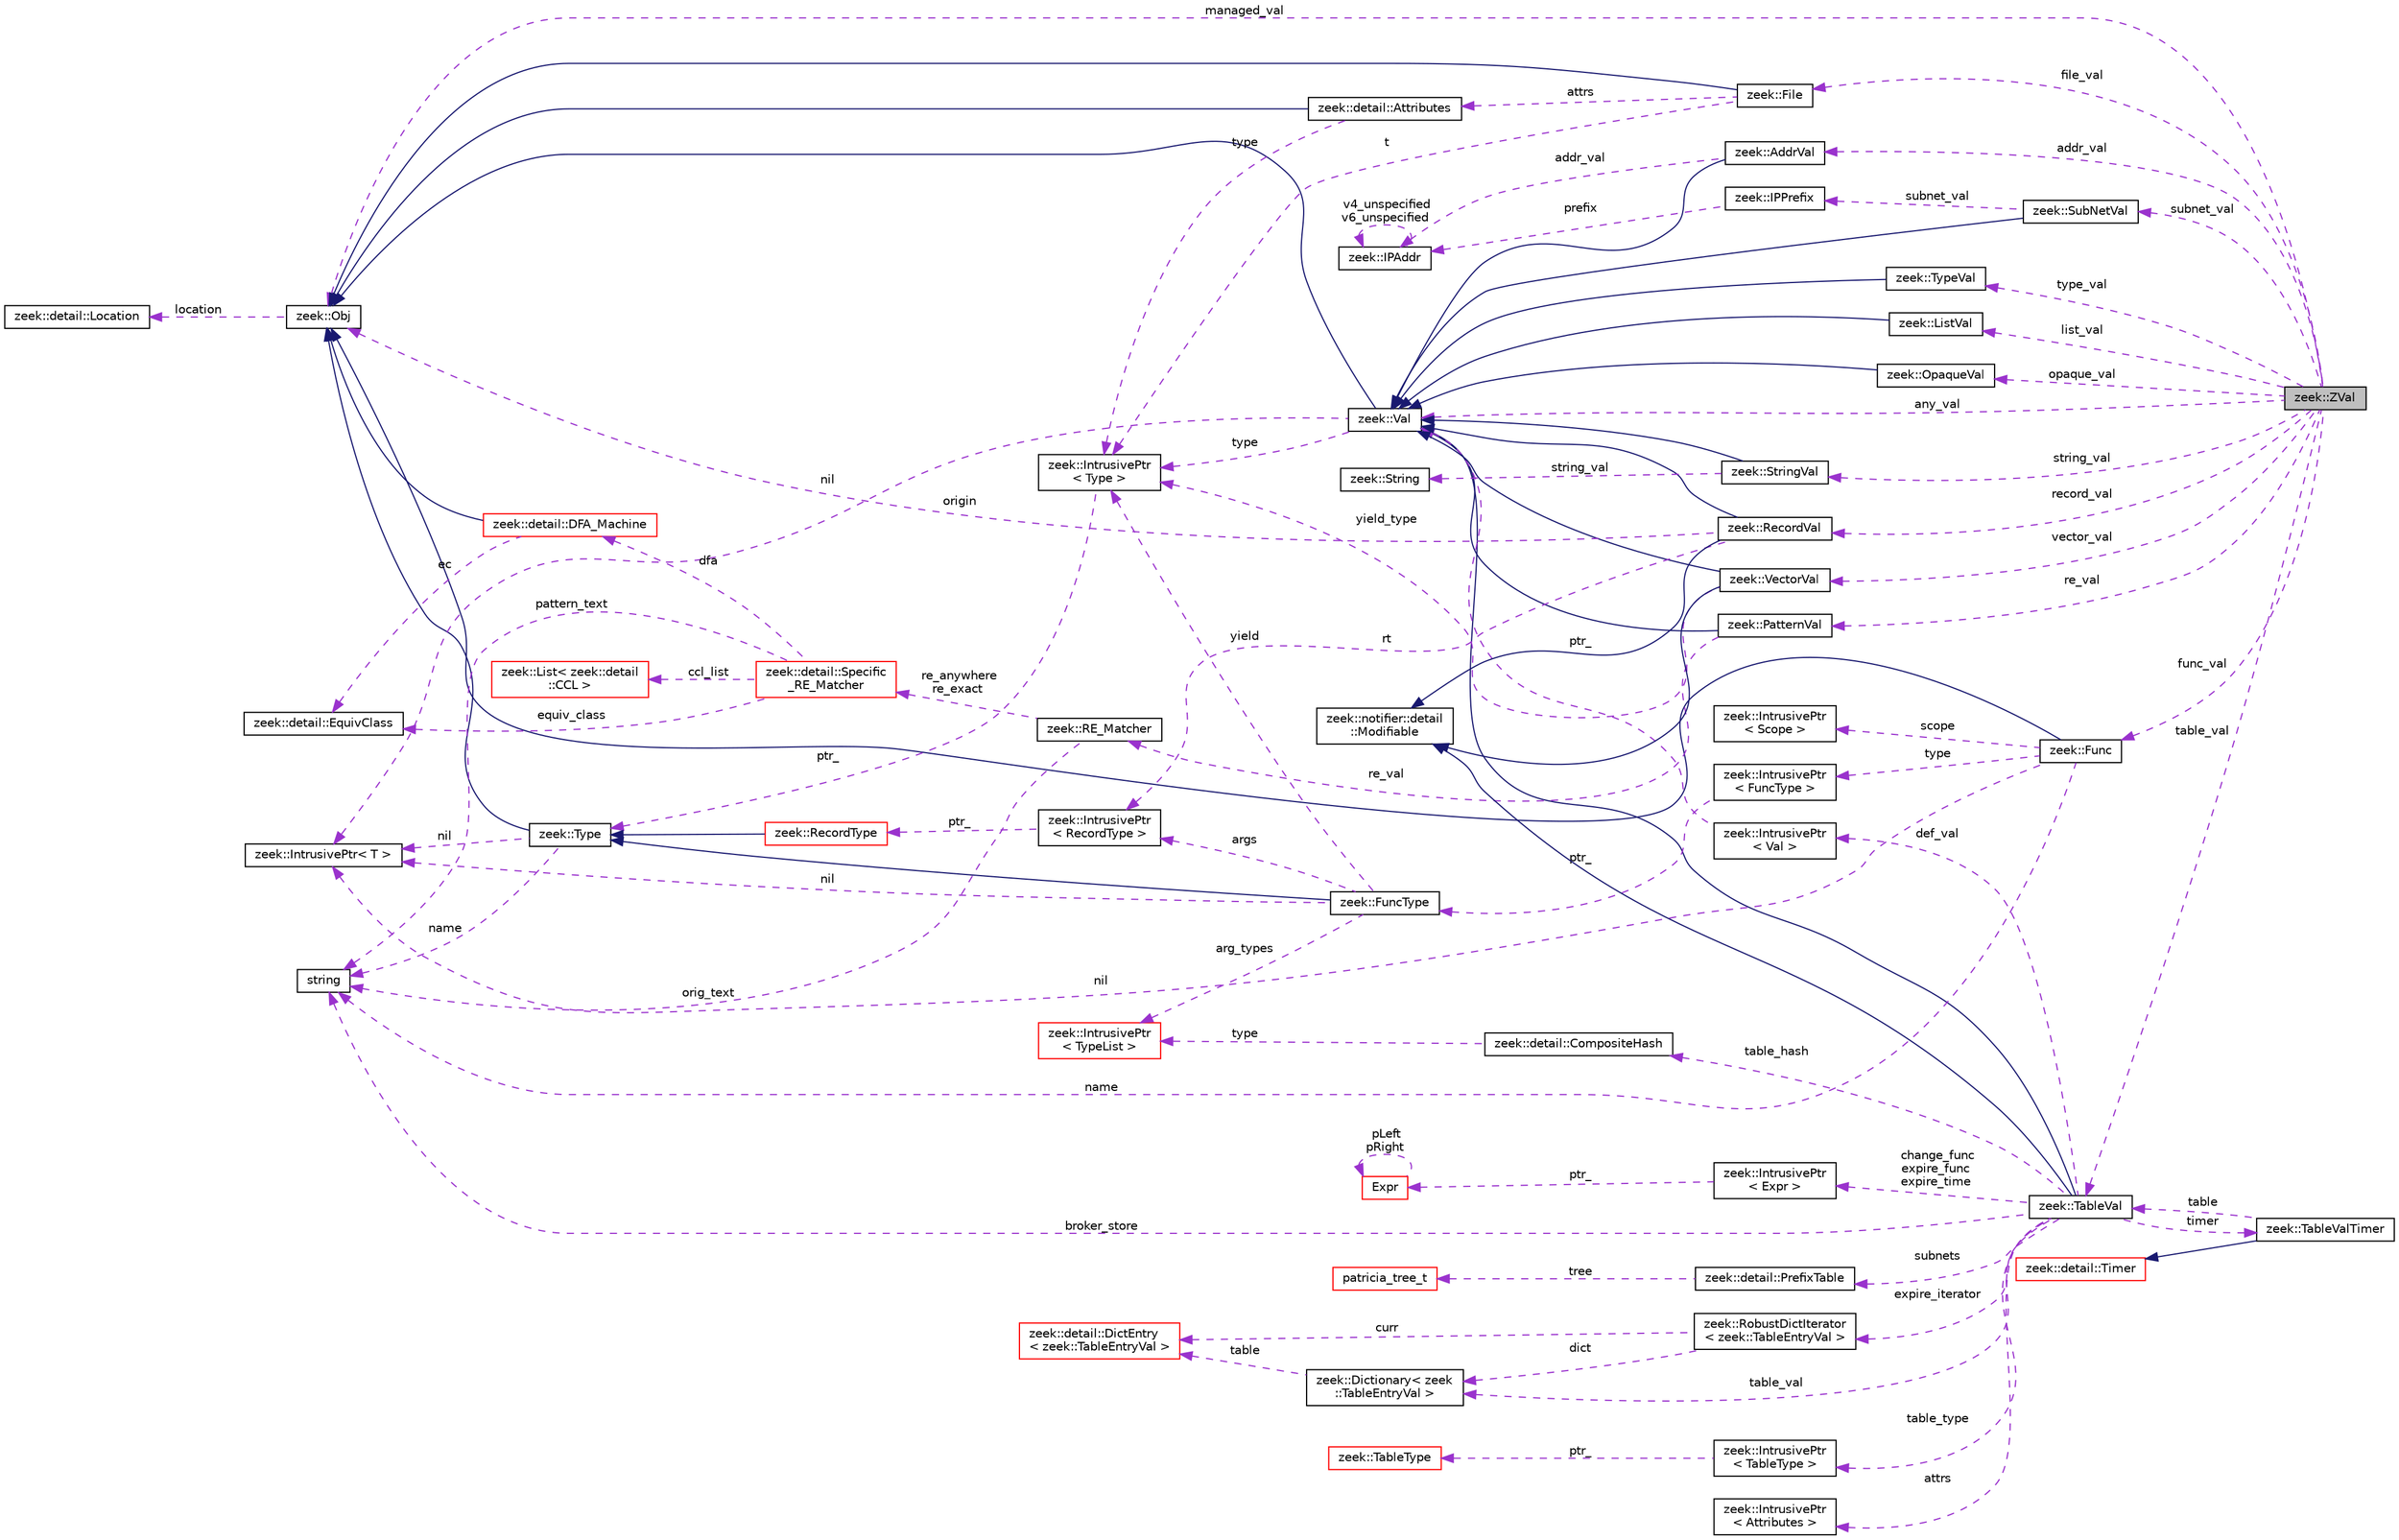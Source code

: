 digraph "zeek::ZVal"
{
 // LATEX_PDF_SIZE
  edge [fontname="Helvetica",fontsize="10",labelfontname="Helvetica",labelfontsize="10"];
  node [fontname="Helvetica",fontsize="10",shape=record];
  rankdir="LR";
  Node1 [label="zeek::ZVal",height=0.2,width=0.4,color="black", fillcolor="grey75", style="filled", fontcolor="black",tooltip=" "];
  Node2 -> Node1 [dir="back",color="darkorchid3",fontsize="10",style="dashed",label=" string_val" ,fontname="Helvetica"];
  Node2 [label="zeek::StringVal",height=0.2,width=0.4,color="black", fillcolor="white", style="filled",URL="$da/d6f/classzeek_1_1StringVal.html",tooltip=" "];
  Node3 -> Node2 [dir="back",color="midnightblue",fontsize="10",style="solid",fontname="Helvetica"];
  Node3 [label="zeek::Val",height=0.2,width=0.4,color="black", fillcolor="white", style="filled",URL="$de/d49/classzeek_1_1Val.html",tooltip=" "];
  Node4 -> Node3 [dir="back",color="midnightblue",fontsize="10",style="solid",fontname="Helvetica"];
  Node4 [label="zeek::Obj",height=0.2,width=0.4,color="black", fillcolor="white", style="filled",URL="$dd/df1/classzeek_1_1Obj.html",tooltip=" "];
  Node5 -> Node4 [dir="back",color="darkorchid3",fontsize="10",style="dashed",label=" location" ,fontname="Helvetica"];
  Node5 [label="zeek::detail::Location",height=0.2,width=0.4,color="black", fillcolor="white", style="filled",URL="$d5/d1d/classzeek_1_1detail_1_1Location.html",tooltip=" "];
  Node6 -> Node3 [dir="back",color="darkorchid3",fontsize="10",style="dashed",label=" nil" ,fontname="Helvetica"];
  Node6 [label="zeek::IntrusivePtr\< T \>",height=0.2,width=0.4,color="black", fillcolor="white", style="filled",URL="$d6/dba/classzeek_1_1IntrusivePtr.html",tooltip=" "];
  Node7 -> Node3 [dir="back",color="darkorchid3",fontsize="10",style="dashed",label=" type" ,fontname="Helvetica"];
  Node7 [label="zeek::IntrusivePtr\l\< Type \>",height=0.2,width=0.4,color="black", fillcolor="white", style="filled",URL="$d6/dba/classzeek_1_1IntrusivePtr.html",tooltip=" "];
  Node8 -> Node7 [dir="back",color="darkorchid3",fontsize="10",style="dashed",label=" ptr_" ,fontname="Helvetica"];
  Node8 [label="zeek::Type",height=0.2,width=0.4,color="black", fillcolor="white", style="filled",URL="$d0/d4f/classzeek_1_1Type.html",tooltip=" "];
  Node4 -> Node8 [dir="back",color="midnightblue",fontsize="10",style="solid",fontname="Helvetica"];
  Node6 -> Node8 [dir="back",color="darkorchid3",fontsize="10",style="dashed",label=" nil" ,fontname="Helvetica"];
  Node9 -> Node8 [dir="back",color="darkorchid3",fontsize="10",style="dashed",label=" name" ,fontname="Helvetica"];
  Node9 [label="string",height=0.2,width=0.4,color="black", fillcolor="white", style="filled",tooltip=" "];
  Node10 -> Node2 [dir="back",color="darkorchid3",fontsize="10",style="dashed",label=" string_val" ,fontname="Helvetica"];
  Node10 [label="zeek::String",height=0.2,width=0.4,color="black", fillcolor="white", style="filled",URL="$da/d99/classzeek_1_1String.html",tooltip=" "];
  Node11 -> Node1 [dir="back",color="darkorchid3",fontsize="10",style="dashed",label=" addr_val" ,fontname="Helvetica"];
  Node11 [label="zeek::AddrVal",height=0.2,width=0.4,color="black", fillcolor="white", style="filled",URL="$de/d68/classzeek_1_1AddrVal.html",tooltip=" "];
  Node3 -> Node11 [dir="back",color="midnightblue",fontsize="10",style="solid",fontname="Helvetica"];
  Node12 -> Node11 [dir="back",color="darkorchid3",fontsize="10",style="dashed",label=" addr_val" ,fontname="Helvetica"];
  Node12 [label="zeek::IPAddr",height=0.2,width=0.4,color="black", fillcolor="white", style="filled",URL="$df/de6/classzeek_1_1IPAddr.html",tooltip=" "];
  Node12 -> Node12 [dir="back",color="darkorchid3",fontsize="10",style="dashed",label=" v4_unspecified\nv6_unspecified" ,fontname="Helvetica"];
  Node13 -> Node1 [dir="back",color="darkorchid3",fontsize="10",style="dashed",label=" subnet_val" ,fontname="Helvetica"];
  Node13 [label="zeek::SubNetVal",height=0.2,width=0.4,color="black", fillcolor="white", style="filled",URL="$d0/d18/classzeek_1_1SubNetVal.html",tooltip=" "];
  Node3 -> Node13 [dir="back",color="midnightblue",fontsize="10",style="solid",fontname="Helvetica"];
  Node14 -> Node13 [dir="back",color="darkorchid3",fontsize="10",style="dashed",label=" subnet_val" ,fontname="Helvetica"];
  Node14 [label="zeek::IPPrefix",height=0.2,width=0.4,color="black", fillcolor="white", style="filled",URL="$de/d44/classzeek_1_1IPPrefix.html",tooltip=" "];
  Node12 -> Node14 [dir="back",color="darkorchid3",fontsize="10",style="dashed",label=" prefix" ,fontname="Helvetica"];
  Node15 -> Node1 [dir="back",color="darkorchid3",fontsize="10",style="dashed",label=" file_val" ,fontname="Helvetica"];
  Node15 [label="zeek::File",height=0.2,width=0.4,color="black", fillcolor="white", style="filled",URL="$da/dee/classzeek_1_1File.html",tooltip=" "];
  Node4 -> Node15 [dir="back",color="midnightblue",fontsize="10",style="solid",fontname="Helvetica"];
  Node7 -> Node15 [dir="back",color="darkorchid3",fontsize="10",style="dashed",label=" t" ,fontname="Helvetica"];
  Node16 -> Node15 [dir="back",color="darkorchid3",fontsize="10",style="dashed",label=" attrs" ,fontname="Helvetica"];
  Node16 [label="zeek::detail::Attributes",height=0.2,width=0.4,color="black", fillcolor="white", style="filled",URL="$da/d09/classzeek_1_1detail_1_1Attributes.html",tooltip=" "];
  Node4 -> Node16 [dir="back",color="midnightblue",fontsize="10",style="solid",fontname="Helvetica"];
  Node7 -> Node16 [dir="back",color="darkorchid3",fontsize="10",style="dashed",label=" type" ,fontname="Helvetica"];
  Node17 -> Node1 [dir="back",color="darkorchid3",fontsize="10",style="dashed",label=" func_val" ,fontname="Helvetica"];
  Node17 [label="zeek::Func",height=0.2,width=0.4,color="black", fillcolor="white", style="filled",URL="$d5/d7c/classzeek_1_1Func.html",tooltip=" "];
  Node4 -> Node17 [dir="back",color="midnightblue",fontsize="10",style="solid",fontname="Helvetica"];
  Node6 -> Node17 [dir="back",color="darkorchid3",fontsize="10",style="dashed",label=" nil" ,fontname="Helvetica"];
  Node18 -> Node17 [dir="back",color="darkorchid3",fontsize="10",style="dashed",label=" scope" ,fontname="Helvetica"];
  Node18 [label="zeek::IntrusivePtr\l\< Scope \>",height=0.2,width=0.4,color="black", fillcolor="white", style="filled",URL="$d6/dba/classzeek_1_1IntrusivePtr.html",tooltip=" "];
  Node19 -> Node17 [dir="back",color="darkorchid3",fontsize="10",style="dashed",label=" type" ,fontname="Helvetica"];
  Node19 [label="zeek::IntrusivePtr\l\< FuncType \>",height=0.2,width=0.4,color="black", fillcolor="white", style="filled",URL="$d6/dba/classzeek_1_1IntrusivePtr.html",tooltip=" "];
  Node20 -> Node19 [dir="back",color="darkorchid3",fontsize="10",style="dashed",label=" ptr_" ,fontname="Helvetica"];
  Node20 [label="zeek::FuncType",height=0.2,width=0.4,color="black", fillcolor="white", style="filled",URL="$da/ddd/classzeek_1_1FuncType.html",tooltip=" "];
  Node8 -> Node20 [dir="back",color="midnightblue",fontsize="10",style="solid",fontname="Helvetica"];
  Node6 -> Node20 [dir="back",color="darkorchid3",fontsize="10",style="dashed",label=" nil" ,fontname="Helvetica"];
  Node21 -> Node20 [dir="back",color="darkorchid3",fontsize="10",style="dashed",label=" args" ,fontname="Helvetica"];
  Node21 [label="zeek::IntrusivePtr\l\< RecordType \>",height=0.2,width=0.4,color="black", fillcolor="white", style="filled",URL="$d6/dba/classzeek_1_1IntrusivePtr.html",tooltip=" "];
  Node22 -> Node21 [dir="back",color="darkorchid3",fontsize="10",style="dashed",label=" ptr_" ,fontname="Helvetica"];
  Node22 [label="zeek::RecordType",height=0.2,width=0.4,color="red", fillcolor="white", style="filled",URL="$df/d5b/classzeek_1_1RecordType.html",tooltip=" "];
  Node8 -> Node22 [dir="back",color="midnightblue",fontsize="10",style="solid",fontname="Helvetica"];
  Node24 -> Node20 [dir="back",color="darkorchid3",fontsize="10",style="dashed",label=" arg_types" ,fontname="Helvetica"];
  Node24 [label="zeek::IntrusivePtr\l\< TypeList \>",height=0.2,width=0.4,color="red", fillcolor="white", style="filled",URL="$d6/dba/classzeek_1_1IntrusivePtr.html",tooltip=" "];
  Node7 -> Node20 [dir="back",color="darkorchid3",fontsize="10",style="dashed",label=" yield" ,fontname="Helvetica"];
  Node9 -> Node17 [dir="back",color="darkorchid3",fontsize="10",style="dashed",label=" name" ,fontname="Helvetica"];
  Node26 -> Node1 [dir="back",color="darkorchid3",fontsize="10",style="dashed",label=" list_val" ,fontname="Helvetica"];
  Node26 [label="zeek::ListVal",height=0.2,width=0.4,color="black", fillcolor="white", style="filled",URL="$d7/db1/classzeek_1_1ListVal.html",tooltip=" "];
  Node3 -> Node26 [dir="back",color="midnightblue",fontsize="10",style="solid",fontname="Helvetica"];
  Node27 -> Node1 [dir="back",color="darkorchid3",fontsize="10",style="dashed",label=" opaque_val" ,fontname="Helvetica"];
  Node27 [label="zeek::OpaqueVal",height=0.2,width=0.4,color="black", fillcolor="white", style="filled",URL="$d9/d9b/classzeek_1_1OpaqueVal.html",tooltip=" "];
  Node3 -> Node27 [dir="back",color="midnightblue",fontsize="10",style="solid",fontname="Helvetica"];
  Node28 -> Node1 [dir="back",color="darkorchid3",fontsize="10",style="dashed",label=" re_val" ,fontname="Helvetica"];
  Node28 [label="zeek::PatternVal",height=0.2,width=0.4,color="black", fillcolor="white", style="filled",URL="$dd/d0b/classzeek_1_1PatternVal.html",tooltip=" "];
  Node3 -> Node28 [dir="back",color="midnightblue",fontsize="10",style="solid",fontname="Helvetica"];
  Node29 -> Node28 [dir="back",color="darkorchid3",fontsize="10",style="dashed",label=" re_val" ,fontname="Helvetica"];
  Node29 [label="zeek::RE_Matcher",height=0.2,width=0.4,color="black", fillcolor="white", style="filled",URL="$d5/de4/classzeek_1_1RE__Matcher.html",tooltip=" "];
  Node9 -> Node29 [dir="back",color="darkorchid3",fontsize="10",style="dashed",label=" orig_text" ,fontname="Helvetica"];
  Node30 -> Node29 [dir="back",color="darkorchid3",fontsize="10",style="dashed",label=" re_anywhere\nre_exact" ,fontname="Helvetica"];
  Node30 [label="zeek::detail::Specific\l_RE_Matcher",height=0.2,width=0.4,color="red", fillcolor="white", style="filled",URL="$df/d02/classzeek_1_1detail_1_1Specific__RE__Matcher.html",tooltip=" "];
  Node9 -> Node30 [dir="back",color="darkorchid3",fontsize="10",style="dashed",label=" pattern_text" ,fontname="Helvetica"];
  Node31 -> Node30 [dir="back",color="darkorchid3",fontsize="10",style="dashed",label=" ccl_list" ,fontname="Helvetica"];
  Node31 [label="zeek::List\< zeek::detail\l::CCL \>",height=0.2,width=0.4,color="red", fillcolor="white", style="filled",URL="$d2/d8d/classzeek_1_1List.html",tooltip=" "];
  Node33 -> Node30 [dir="back",color="darkorchid3",fontsize="10",style="dashed",label=" equiv_class" ,fontname="Helvetica"];
  Node33 [label="zeek::detail::EquivClass",height=0.2,width=0.4,color="black", fillcolor="white", style="filled",URL="$d7/d37/classzeek_1_1detail_1_1EquivClass.html",tooltip=" "];
  Node34 -> Node30 [dir="back",color="darkorchid3",fontsize="10",style="dashed",label=" dfa" ,fontname="Helvetica"];
  Node34 [label="zeek::detail::DFA_Machine",height=0.2,width=0.4,color="red", fillcolor="white", style="filled",URL="$d5/dd7/classzeek_1_1detail_1_1DFA__Machine.html",tooltip=" "];
  Node4 -> Node34 [dir="back",color="midnightblue",fontsize="10",style="solid",fontname="Helvetica"];
  Node33 -> Node34 [dir="back",color="darkorchid3",fontsize="10",style="dashed",label=" ec" ,fontname="Helvetica"];
  Node40 -> Node1 [dir="back",color="darkorchid3",fontsize="10",style="dashed",label=" table_val" ,fontname="Helvetica"];
  Node40 [label="zeek::TableVal",height=0.2,width=0.4,color="black", fillcolor="white", style="filled",URL="$d6/d3f/classzeek_1_1TableVal.html",tooltip=" "];
  Node3 -> Node40 [dir="back",color="midnightblue",fontsize="10",style="solid",fontname="Helvetica"];
  Node41 -> Node40 [dir="back",color="midnightblue",fontsize="10",style="solid",fontname="Helvetica"];
  Node41 [label="zeek::notifier::detail\l::Modifiable",height=0.2,width=0.4,color="black", fillcolor="white", style="filled",URL="$d8/d87/classzeek_1_1notifier_1_1detail_1_1Modifiable.html",tooltip=" "];
  Node42 -> Node40 [dir="back",color="darkorchid3",fontsize="10",style="dashed",label=" table_type" ,fontname="Helvetica"];
  Node42 [label="zeek::IntrusivePtr\l\< TableType \>",height=0.2,width=0.4,color="black", fillcolor="white", style="filled",URL="$d6/dba/classzeek_1_1IntrusivePtr.html",tooltip=" "];
  Node43 -> Node42 [dir="back",color="darkorchid3",fontsize="10",style="dashed",label=" ptr_" ,fontname="Helvetica"];
  Node43 [label="zeek::TableType",height=0.2,width=0.4,color="red", fillcolor="white", style="filled",URL="$d8/d4c/classzeek_1_1TableType.html",tooltip=" "];
  Node45 -> Node40 [dir="back",color="darkorchid3",fontsize="10",style="dashed",label=" table_hash" ,fontname="Helvetica"];
  Node45 [label="zeek::detail::CompositeHash",height=0.2,width=0.4,color="black", fillcolor="white", style="filled",URL="$d6/db2/classzeek_1_1detail_1_1CompositeHash.html",tooltip=" "];
  Node24 -> Node45 [dir="back",color="darkorchid3",fontsize="10",style="dashed",label=" type" ,fontname="Helvetica"];
  Node46 -> Node40 [dir="back",color="darkorchid3",fontsize="10",style="dashed",label=" attrs" ,fontname="Helvetica"];
  Node46 [label="zeek::IntrusivePtr\l\< Attributes \>",height=0.2,width=0.4,color="black", fillcolor="white", style="filled",URL="$d6/dba/classzeek_1_1IntrusivePtr.html",tooltip=" "];
  Node47 -> Node40 [dir="back",color="darkorchid3",fontsize="10",style="dashed",label=" change_func\nexpire_func\nexpire_time" ,fontname="Helvetica"];
  Node47 [label="zeek::IntrusivePtr\l\< Expr \>",height=0.2,width=0.4,color="black", fillcolor="white", style="filled",URL="$d6/dba/classzeek_1_1IntrusivePtr.html",tooltip=" "];
  Node48 -> Node47 [dir="back",color="darkorchid3",fontsize="10",style="dashed",label=" ptr_" ,fontname="Helvetica"];
  Node48 [label="Expr",height=0.2,width=0.4,color="red", fillcolor="white", style="filled",URL="$db/d1b/sqlite3_8c.html#d4/dfb/structExpr",tooltip=" "];
  Node48 -> Node48 [dir="back",color="darkorchid3",fontsize="10",style="dashed",label=" pLeft\npRight" ,fontname="Helvetica"];
  Node74 -> Node40 [dir="back",color="darkorchid3",fontsize="10",style="dashed",label=" timer" ,fontname="Helvetica"];
  Node74 [label="zeek::TableValTimer",height=0.2,width=0.4,color="black", fillcolor="white", style="filled",URL="$db/de5/classzeek_1_1TableValTimer.html",tooltip=" "];
  Node75 -> Node74 [dir="back",color="midnightblue",fontsize="10",style="solid",fontname="Helvetica"];
  Node75 [label="zeek::detail::Timer",height=0.2,width=0.4,color="red", fillcolor="white", style="filled",URL="$d1/da2/classzeek_1_1detail_1_1Timer.html",tooltip=" "];
  Node40 -> Node74 [dir="back",color="darkorchid3",fontsize="10",style="dashed",label=" table" ,fontname="Helvetica"];
  Node77 -> Node40 [dir="back",color="darkorchid3",fontsize="10",style="dashed",label=" expire_iterator" ,fontname="Helvetica"];
  Node77 [label="zeek::RobustDictIterator\l\< zeek::TableEntryVal \>",height=0.2,width=0.4,color="black", fillcolor="white", style="filled",URL="$dd/da3/classzeek_1_1RobustDictIterator.html",tooltip=" "];
  Node78 -> Node77 [dir="back",color="darkorchid3",fontsize="10",style="dashed",label=" curr" ,fontname="Helvetica"];
  Node78 [label="zeek::detail::DictEntry\l\< zeek::TableEntryVal \>",height=0.2,width=0.4,color="red", fillcolor="white", style="filled",URL="$de/d59/classzeek_1_1detail_1_1DictEntry.html",tooltip=" "];
  Node81 -> Node77 [dir="back",color="darkorchid3",fontsize="10",style="dashed",label=" dict" ,fontname="Helvetica"];
  Node81 [label="zeek::Dictionary\< zeek\l::TableEntryVal \>",height=0.2,width=0.4,color="black", fillcolor="white", style="filled",URL="$da/d6c/classzeek_1_1Dictionary.html",tooltip=" "];
  Node78 -> Node81 [dir="back",color="darkorchid3",fontsize="10",style="dashed",label=" table" ,fontname="Helvetica"];
  Node82 -> Node40 [dir="back",color="darkorchid3",fontsize="10",style="dashed",label=" subnets" ,fontname="Helvetica"];
  Node82 [label="zeek::detail::PrefixTable",height=0.2,width=0.4,color="black", fillcolor="white", style="filled",URL="$d7/d19/classzeek_1_1detail_1_1PrefixTable.html",tooltip=" "];
  Node83 -> Node82 [dir="back",color="darkorchid3",fontsize="10",style="dashed",label=" tree" ,fontname="Helvetica"];
  Node83 [label="patricia_tree_t",height=0.2,width=0.4,color="red", fillcolor="white", style="filled",URL="$d2/d85/patricia_8h.html#d2/d2d/structpatricia__tree__t",tooltip=" "];
  Node80 -> Node40 [dir="back",color="darkorchid3",fontsize="10",style="dashed",label=" def_val" ,fontname="Helvetica"];
  Node80 [label="zeek::IntrusivePtr\l\< Val \>",height=0.2,width=0.4,color="black", fillcolor="white", style="filled",URL="$d6/dba/classzeek_1_1IntrusivePtr.html",tooltip=" "];
  Node3 -> Node80 [dir="back",color="darkorchid3",fontsize="10",style="dashed",label=" ptr_" ,fontname="Helvetica"];
  Node9 -> Node40 [dir="back",color="darkorchid3",fontsize="10",style="dashed",label=" broker_store" ,fontname="Helvetica"];
  Node81 -> Node40 [dir="back",color="darkorchid3",fontsize="10",style="dashed",label=" table_val" ,fontname="Helvetica"];
  Node86 -> Node1 [dir="back",color="darkorchid3",fontsize="10",style="dashed",label=" record_val" ,fontname="Helvetica"];
  Node86 [label="zeek::RecordVal",height=0.2,width=0.4,color="black", fillcolor="white", style="filled",URL="$d7/d7e/classzeek_1_1RecordVal.html",tooltip=" "];
  Node3 -> Node86 [dir="back",color="midnightblue",fontsize="10",style="solid",fontname="Helvetica"];
  Node41 -> Node86 [dir="back",color="midnightblue",fontsize="10",style="solid",fontname="Helvetica"];
  Node4 -> Node86 [dir="back",color="darkorchid3",fontsize="10",style="dashed",label=" origin" ,fontname="Helvetica"];
  Node21 -> Node86 [dir="back",color="darkorchid3",fontsize="10",style="dashed",label=" rt" ,fontname="Helvetica"];
  Node87 -> Node1 [dir="back",color="darkorchid3",fontsize="10",style="dashed",label=" vector_val" ,fontname="Helvetica"];
  Node87 [label="zeek::VectorVal",height=0.2,width=0.4,color="black", fillcolor="white", style="filled",URL="$dc/d8d/classzeek_1_1VectorVal.html",tooltip=" "];
  Node3 -> Node87 [dir="back",color="midnightblue",fontsize="10",style="solid",fontname="Helvetica"];
  Node41 -> Node87 [dir="back",color="midnightblue",fontsize="10",style="solid",fontname="Helvetica"];
  Node7 -> Node87 [dir="back",color="darkorchid3",fontsize="10",style="dashed",label=" yield_type" ,fontname="Helvetica"];
  Node88 -> Node1 [dir="back",color="darkorchid3",fontsize="10",style="dashed",label=" type_val" ,fontname="Helvetica"];
  Node88 [label="zeek::TypeVal",height=0.2,width=0.4,color="black", fillcolor="white", style="filled",URL="$d1/d52/classzeek_1_1TypeVal.html",tooltip=" "];
  Node3 -> Node88 [dir="back",color="midnightblue",fontsize="10",style="solid",fontname="Helvetica"];
  Node3 -> Node1 [dir="back",color="darkorchid3",fontsize="10",style="dashed",label=" any_val" ,fontname="Helvetica"];
  Node4 -> Node1 [dir="back",color="darkorchid3",fontsize="10",style="dashed",label=" managed_val" ,fontname="Helvetica"];
}
